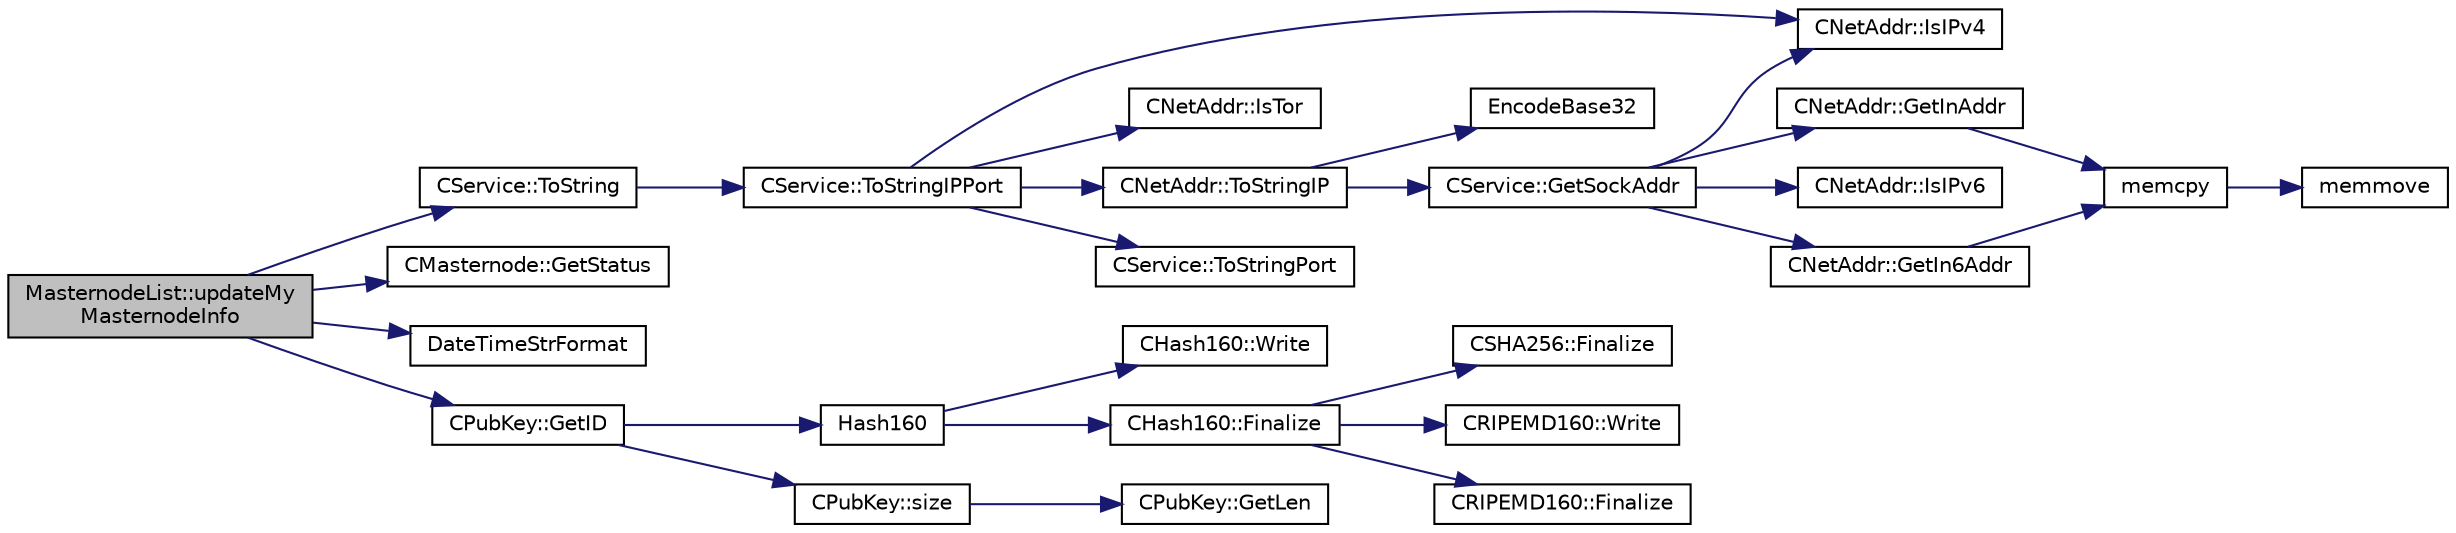 digraph "MasternodeList::updateMyMasternodeInfo"
{
  edge [fontname="Helvetica",fontsize="10",labelfontname="Helvetica",labelfontsize="10"];
  node [fontname="Helvetica",fontsize="10",shape=record];
  rankdir="LR";
  Node479 [label="MasternodeList::updateMy\lMasternodeInfo",height=0.2,width=0.4,color="black", fillcolor="grey75", style="filled", fontcolor="black"];
  Node479 -> Node480 [color="midnightblue",fontsize="10",style="solid",fontname="Helvetica"];
  Node480 [label="CService::ToString",height=0.2,width=0.4,color="black", fillcolor="white", style="filled",URL="$class_c_service.html#a225473158bc07c87a6a862160d73cfea"];
  Node480 -> Node481 [color="midnightblue",fontsize="10",style="solid",fontname="Helvetica"];
  Node481 [label="CService::ToStringIPPort",height=0.2,width=0.4,color="black", fillcolor="white", style="filled",URL="$class_c_service.html#a224204c838b12eeb49ca7eabe6f75004"];
  Node481 -> Node482 [color="midnightblue",fontsize="10",style="solid",fontname="Helvetica"];
  Node482 [label="CNetAddr::IsIPv4",height=0.2,width=0.4,color="black", fillcolor="white", style="filled",URL="$class_c_net_addr.html#a7021b79e9a33c342b68db09dbb6c2293"];
  Node481 -> Node483 [color="midnightblue",fontsize="10",style="solid",fontname="Helvetica"];
  Node483 [label="CNetAddr::IsTor",height=0.2,width=0.4,color="black", fillcolor="white", style="filled",URL="$class_c_net_addr.html#a4db37b4997ff3b8c57959f2aa915a9a3"];
  Node481 -> Node484 [color="midnightblue",fontsize="10",style="solid",fontname="Helvetica"];
  Node484 [label="CNetAddr::ToStringIP",height=0.2,width=0.4,color="black", fillcolor="white", style="filled",URL="$class_c_net_addr.html#a0c8d9b5ed3824546ff4dccca3b28b073"];
  Node484 -> Node485 [color="midnightblue",fontsize="10",style="solid",fontname="Helvetica"];
  Node485 [label="EncodeBase32",height=0.2,width=0.4,color="black", fillcolor="white", style="filled",URL="$utilstrencodings_8cpp.html#a71aa75e646de8a10971f887bc71d9a75"];
  Node484 -> Node486 [color="midnightblue",fontsize="10",style="solid",fontname="Helvetica"];
  Node486 [label="CService::GetSockAddr",height=0.2,width=0.4,color="black", fillcolor="white", style="filled",URL="$class_c_service.html#ac4c6d655fab3af40937f0b0c65581745"];
  Node486 -> Node482 [color="midnightblue",fontsize="10",style="solid",fontname="Helvetica"];
  Node486 -> Node487 [color="midnightblue",fontsize="10",style="solid",fontname="Helvetica"];
  Node487 [label="CNetAddr::GetInAddr",height=0.2,width=0.4,color="black", fillcolor="white", style="filled",URL="$class_c_net_addr.html#a4f73432c55d4acb6b9e4c54833eefea6"];
  Node487 -> Node488 [color="midnightblue",fontsize="10",style="solid",fontname="Helvetica"];
  Node488 [label="memcpy",height=0.2,width=0.4,color="black", fillcolor="white", style="filled",URL="$glibc__compat_8cpp.html#a0f46826ab0466591e136db24394923cf"];
  Node488 -> Node489 [color="midnightblue",fontsize="10",style="solid",fontname="Helvetica"];
  Node489 [label="memmove",height=0.2,width=0.4,color="black", fillcolor="white", style="filled",URL="$glibc__compat_8cpp.html#a9778d49e9029dd75bc53ecbbf9f5e9a1"];
  Node486 -> Node490 [color="midnightblue",fontsize="10",style="solid",fontname="Helvetica"];
  Node490 [label="CNetAddr::IsIPv6",height=0.2,width=0.4,color="black", fillcolor="white", style="filled",URL="$class_c_net_addr.html#aad5f7a372c56ccf4d773f728b6b46e18"];
  Node486 -> Node491 [color="midnightblue",fontsize="10",style="solid",fontname="Helvetica"];
  Node491 [label="CNetAddr::GetIn6Addr",height=0.2,width=0.4,color="black", fillcolor="white", style="filled",URL="$class_c_net_addr.html#a3616012f94b27148e5b8e27d943d4884"];
  Node491 -> Node488 [color="midnightblue",fontsize="10",style="solid",fontname="Helvetica"];
  Node481 -> Node492 [color="midnightblue",fontsize="10",style="solid",fontname="Helvetica"];
  Node492 [label="CService::ToStringPort",height=0.2,width=0.4,color="black", fillcolor="white", style="filled",URL="$class_c_service.html#a95d6f24b6a613fca24734ba4e38ef3dc"];
  Node479 -> Node493 [color="midnightblue",fontsize="10",style="solid",fontname="Helvetica"];
  Node493 [label="CMasternode::GetStatus",height=0.2,width=0.4,color="black", fillcolor="white", style="filled",URL="$class_c_masternode.html#a229c65e2db85fe13a7ffb9bfa7ab2495"];
  Node479 -> Node494 [color="midnightblue",fontsize="10",style="solid",fontname="Helvetica"];
  Node494 [label="DateTimeStrFormat",height=0.2,width=0.4,color="black", fillcolor="white", style="filled",URL="$utiltime_8cpp.html#a749bc6776c8ec72d7c5e4dea56aee415"];
  Node479 -> Node495 [color="midnightblue",fontsize="10",style="solid",fontname="Helvetica"];
  Node495 [label="CPubKey::GetID",height=0.2,width=0.4,color="black", fillcolor="white", style="filled",URL="$class_c_pub_key.html#a2675f7e6f72eff68e7a5227289feb021",tooltip="Get the KeyID of this public key (hash of its serialization) "];
  Node495 -> Node496 [color="midnightblue",fontsize="10",style="solid",fontname="Helvetica"];
  Node496 [label="Hash160",height=0.2,width=0.4,color="black", fillcolor="white", style="filled",URL="$hash_8h.html#a4490f70ddae16e9e48460a0416a48a6b",tooltip="Compute the 160-bit hash an object. "];
  Node496 -> Node497 [color="midnightblue",fontsize="10",style="solid",fontname="Helvetica"];
  Node497 [label="CHash160::Write",height=0.2,width=0.4,color="black", fillcolor="white", style="filled",URL="$class_c_hash160.html#af56cdd9443013eb68b246aa8450217f2"];
  Node496 -> Node498 [color="midnightblue",fontsize="10",style="solid",fontname="Helvetica"];
  Node498 [label="CHash160::Finalize",height=0.2,width=0.4,color="black", fillcolor="white", style="filled",URL="$class_c_hash160.html#a9bb08e1772002ae1a5d85017ba7952ee"];
  Node498 -> Node499 [color="midnightblue",fontsize="10",style="solid",fontname="Helvetica"];
  Node499 [label="CSHA256::Finalize",height=0.2,width=0.4,color="black", fillcolor="white", style="filled",URL="$class_c_s_h_a256.html#a4259230be0caefa590bc324fc12b9b90"];
  Node498 -> Node500 [color="midnightblue",fontsize="10",style="solid",fontname="Helvetica"];
  Node500 [label="CRIPEMD160::Write",height=0.2,width=0.4,color="black", fillcolor="white", style="filled",URL="$class_c_r_i_p_e_m_d160.html#a221143b9d94af623d07c4f4ba1bf6007"];
  Node498 -> Node501 [color="midnightblue",fontsize="10",style="solid",fontname="Helvetica"];
  Node501 [label="CRIPEMD160::Finalize",height=0.2,width=0.4,color="black", fillcolor="white", style="filled",URL="$class_c_r_i_p_e_m_d160.html#a2a11566fbf9d1339b819833313fc4e51"];
  Node495 -> Node502 [color="midnightblue",fontsize="10",style="solid",fontname="Helvetica"];
  Node502 [label="CPubKey::size",height=0.2,width=0.4,color="black", fillcolor="white", style="filled",URL="$class_c_pub_key.html#a6bb28fcf0a5f799c69f5b7269363b309",tooltip="Simple read-only vector-like interface to the pubkey data. "];
  Node502 -> Node503 [color="midnightblue",fontsize="10",style="solid",fontname="Helvetica"];
  Node503 [label="CPubKey::GetLen",height=0.2,width=0.4,color="black", fillcolor="white", style="filled",URL="$class_c_pub_key.html#a7dc71b3f037c84268dc22de97d7b65fb",tooltip="Compute the length of a pubkey with a given first byte. "];
}
